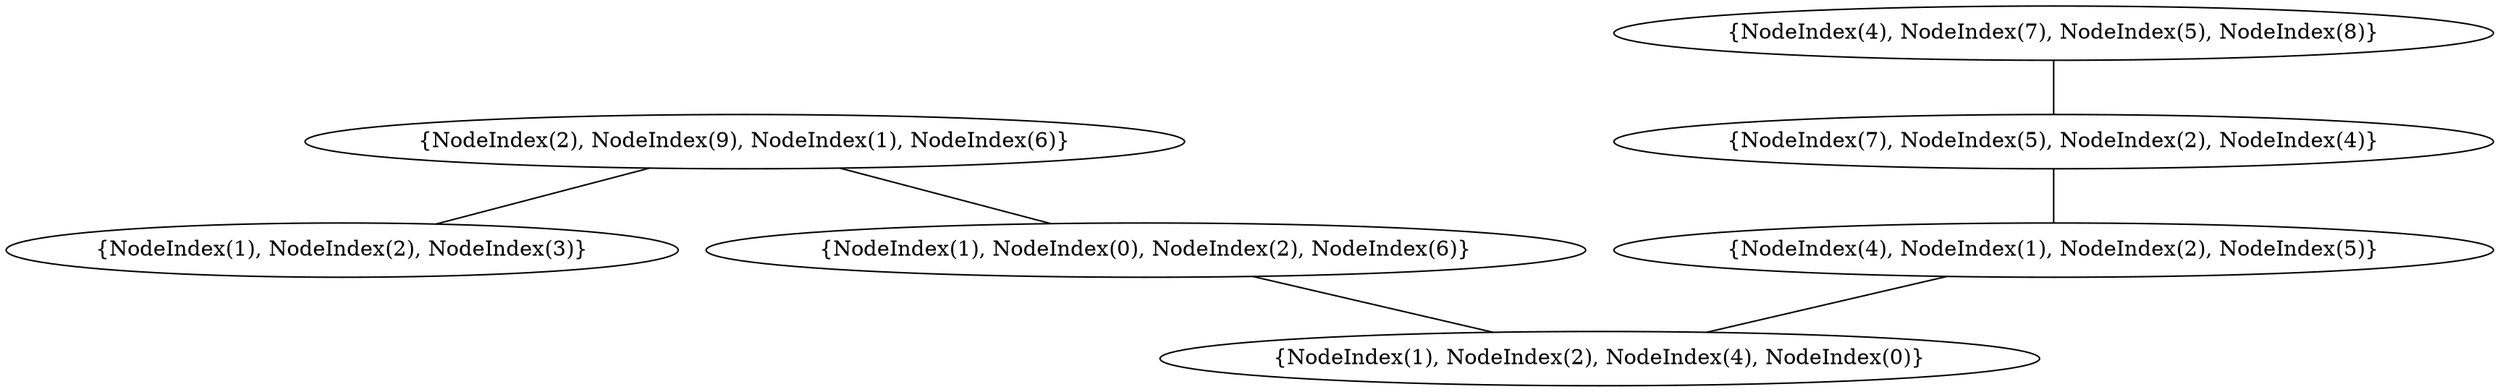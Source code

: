 graph {
    0 [ label = "{NodeIndex(1), NodeIndex(2), NodeIndex(3)}" ]
    1 [ label = "{NodeIndex(1), NodeIndex(2), NodeIndex(4), NodeIndex(0)}" ]
    2 [ label = "{NodeIndex(4), NodeIndex(1), NodeIndex(2), NodeIndex(5)}" ]
    3 [ label = "{NodeIndex(1), NodeIndex(0), NodeIndex(2), NodeIndex(6)}" ]
    4 [ label = "{NodeIndex(2), NodeIndex(9), NodeIndex(1), NodeIndex(6)}" ]
    5 [ label = "{NodeIndex(7), NodeIndex(5), NodeIndex(2), NodeIndex(4)}" ]
    6 [ label = "{NodeIndex(4), NodeIndex(7), NodeIndex(5), NodeIndex(8)}" ]
    2 -- 1 [ ]
    5 -- 2 [ ]
    3 -- 1 [ ]
    4 -- 3 [ ]
    6 -- 5 [ ]
    4 -- 0 [ ]
}

